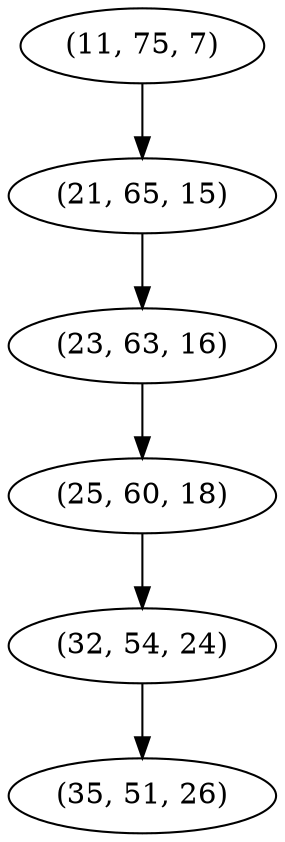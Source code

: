 digraph tree {
    "(11, 75, 7)";
    "(21, 65, 15)";
    "(23, 63, 16)";
    "(25, 60, 18)";
    "(32, 54, 24)";
    "(35, 51, 26)";
    "(11, 75, 7)" -> "(21, 65, 15)";
    "(21, 65, 15)" -> "(23, 63, 16)";
    "(23, 63, 16)" -> "(25, 60, 18)";
    "(25, 60, 18)" -> "(32, 54, 24)";
    "(32, 54, 24)" -> "(35, 51, 26)";
}
